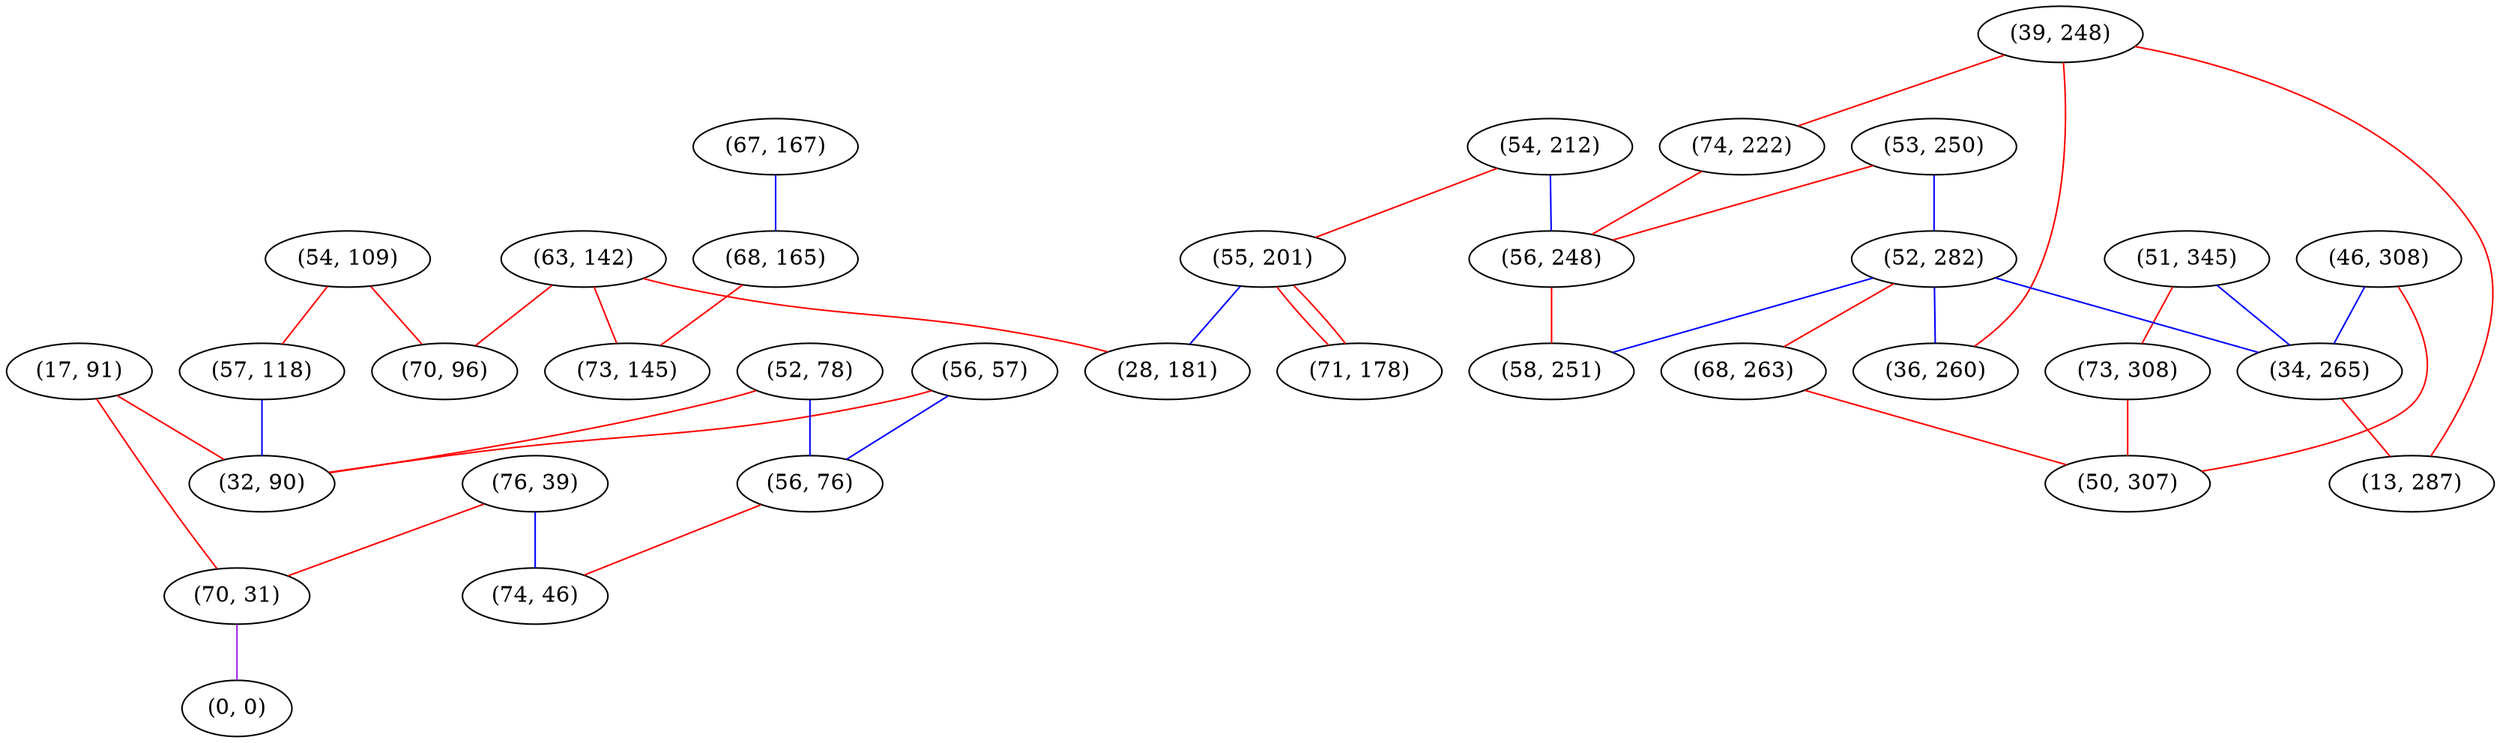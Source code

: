 graph "" {
"(54, 212)";
"(53, 250)";
"(39, 248)";
"(63, 142)";
"(51, 345)";
"(46, 308)";
"(17, 91)";
"(74, 222)";
"(54, 109)";
"(73, 308)";
"(76, 39)";
"(70, 31)";
"(70, 96)";
"(56, 57)";
"(67, 167)";
"(57, 118)";
"(52, 78)";
"(52, 282)";
"(68, 263)";
"(0, 0)";
"(32, 90)";
"(34, 265)";
"(36, 260)";
"(55, 201)";
"(28, 181)";
"(56, 248)";
"(50, 307)";
"(56, 76)";
"(58, 251)";
"(68, 165)";
"(71, 178)";
"(74, 46)";
"(73, 145)";
"(13, 287)";
"(54, 212)" -- "(56, 248)"  [color=blue, key=0, weight=3];
"(54, 212)" -- "(55, 201)"  [color=red, key=0, weight=1];
"(53, 250)" -- "(52, 282)"  [color=blue, key=0, weight=3];
"(53, 250)" -- "(56, 248)"  [color=red, key=0, weight=1];
"(39, 248)" -- "(13, 287)"  [color=red, key=0, weight=1];
"(39, 248)" -- "(74, 222)"  [color=red, key=0, weight=1];
"(39, 248)" -- "(36, 260)"  [color=red, key=0, weight=1];
"(63, 142)" -- "(28, 181)"  [color=red, key=0, weight=1];
"(63, 142)" -- "(73, 145)"  [color=red, key=0, weight=1];
"(63, 142)" -- "(70, 96)"  [color=red, key=0, weight=1];
"(51, 345)" -- "(34, 265)"  [color=blue, key=0, weight=3];
"(51, 345)" -- "(73, 308)"  [color=red, key=0, weight=1];
"(46, 308)" -- "(50, 307)"  [color=red, key=0, weight=1];
"(46, 308)" -- "(34, 265)"  [color=blue, key=0, weight=3];
"(17, 91)" -- "(70, 31)"  [color=red, key=0, weight=1];
"(17, 91)" -- "(32, 90)"  [color=red, key=0, weight=1];
"(74, 222)" -- "(56, 248)"  [color=red, key=0, weight=1];
"(54, 109)" -- "(57, 118)"  [color=red, key=0, weight=1];
"(54, 109)" -- "(70, 96)"  [color=red, key=0, weight=1];
"(73, 308)" -- "(50, 307)"  [color=red, key=0, weight=1];
"(76, 39)" -- "(74, 46)"  [color=blue, key=0, weight=3];
"(76, 39)" -- "(70, 31)"  [color=red, key=0, weight=1];
"(70, 31)" -- "(0, 0)"  [color=purple, key=0, weight=4];
"(56, 57)" -- "(32, 90)"  [color=red, key=0, weight=1];
"(56, 57)" -- "(56, 76)"  [color=blue, key=0, weight=3];
"(67, 167)" -- "(68, 165)"  [color=blue, key=0, weight=3];
"(57, 118)" -- "(32, 90)"  [color=blue, key=0, weight=3];
"(52, 78)" -- "(32, 90)"  [color=red, key=0, weight=1];
"(52, 78)" -- "(56, 76)"  [color=blue, key=0, weight=3];
"(52, 282)" -- "(58, 251)"  [color=blue, key=0, weight=3];
"(52, 282)" -- "(68, 263)"  [color=red, key=0, weight=1];
"(52, 282)" -- "(36, 260)"  [color=blue, key=0, weight=3];
"(52, 282)" -- "(34, 265)"  [color=blue, key=0, weight=3];
"(68, 263)" -- "(50, 307)"  [color=red, key=0, weight=1];
"(34, 265)" -- "(13, 287)"  [color=red, key=0, weight=1];
"(55, 201)" -- "(28, 181)"  [color=blue, key=0, weight=3];
"(55, 201)" -- "(71, 178)"  [color=red, key=0, weight=1];
"(55, 201)" -- "(71, 178)"  [color=red, key=1, weight=1];
"(56, 248)" -- "(58, 251)"  [color=red, key=0, weight=1];
"(56, 76)" -- "(74, 46)"  [color=red, key=0, weight=1];
"(68, 165)" -- "(73, 145)"  [color=red, key=0, weight=1];
}
